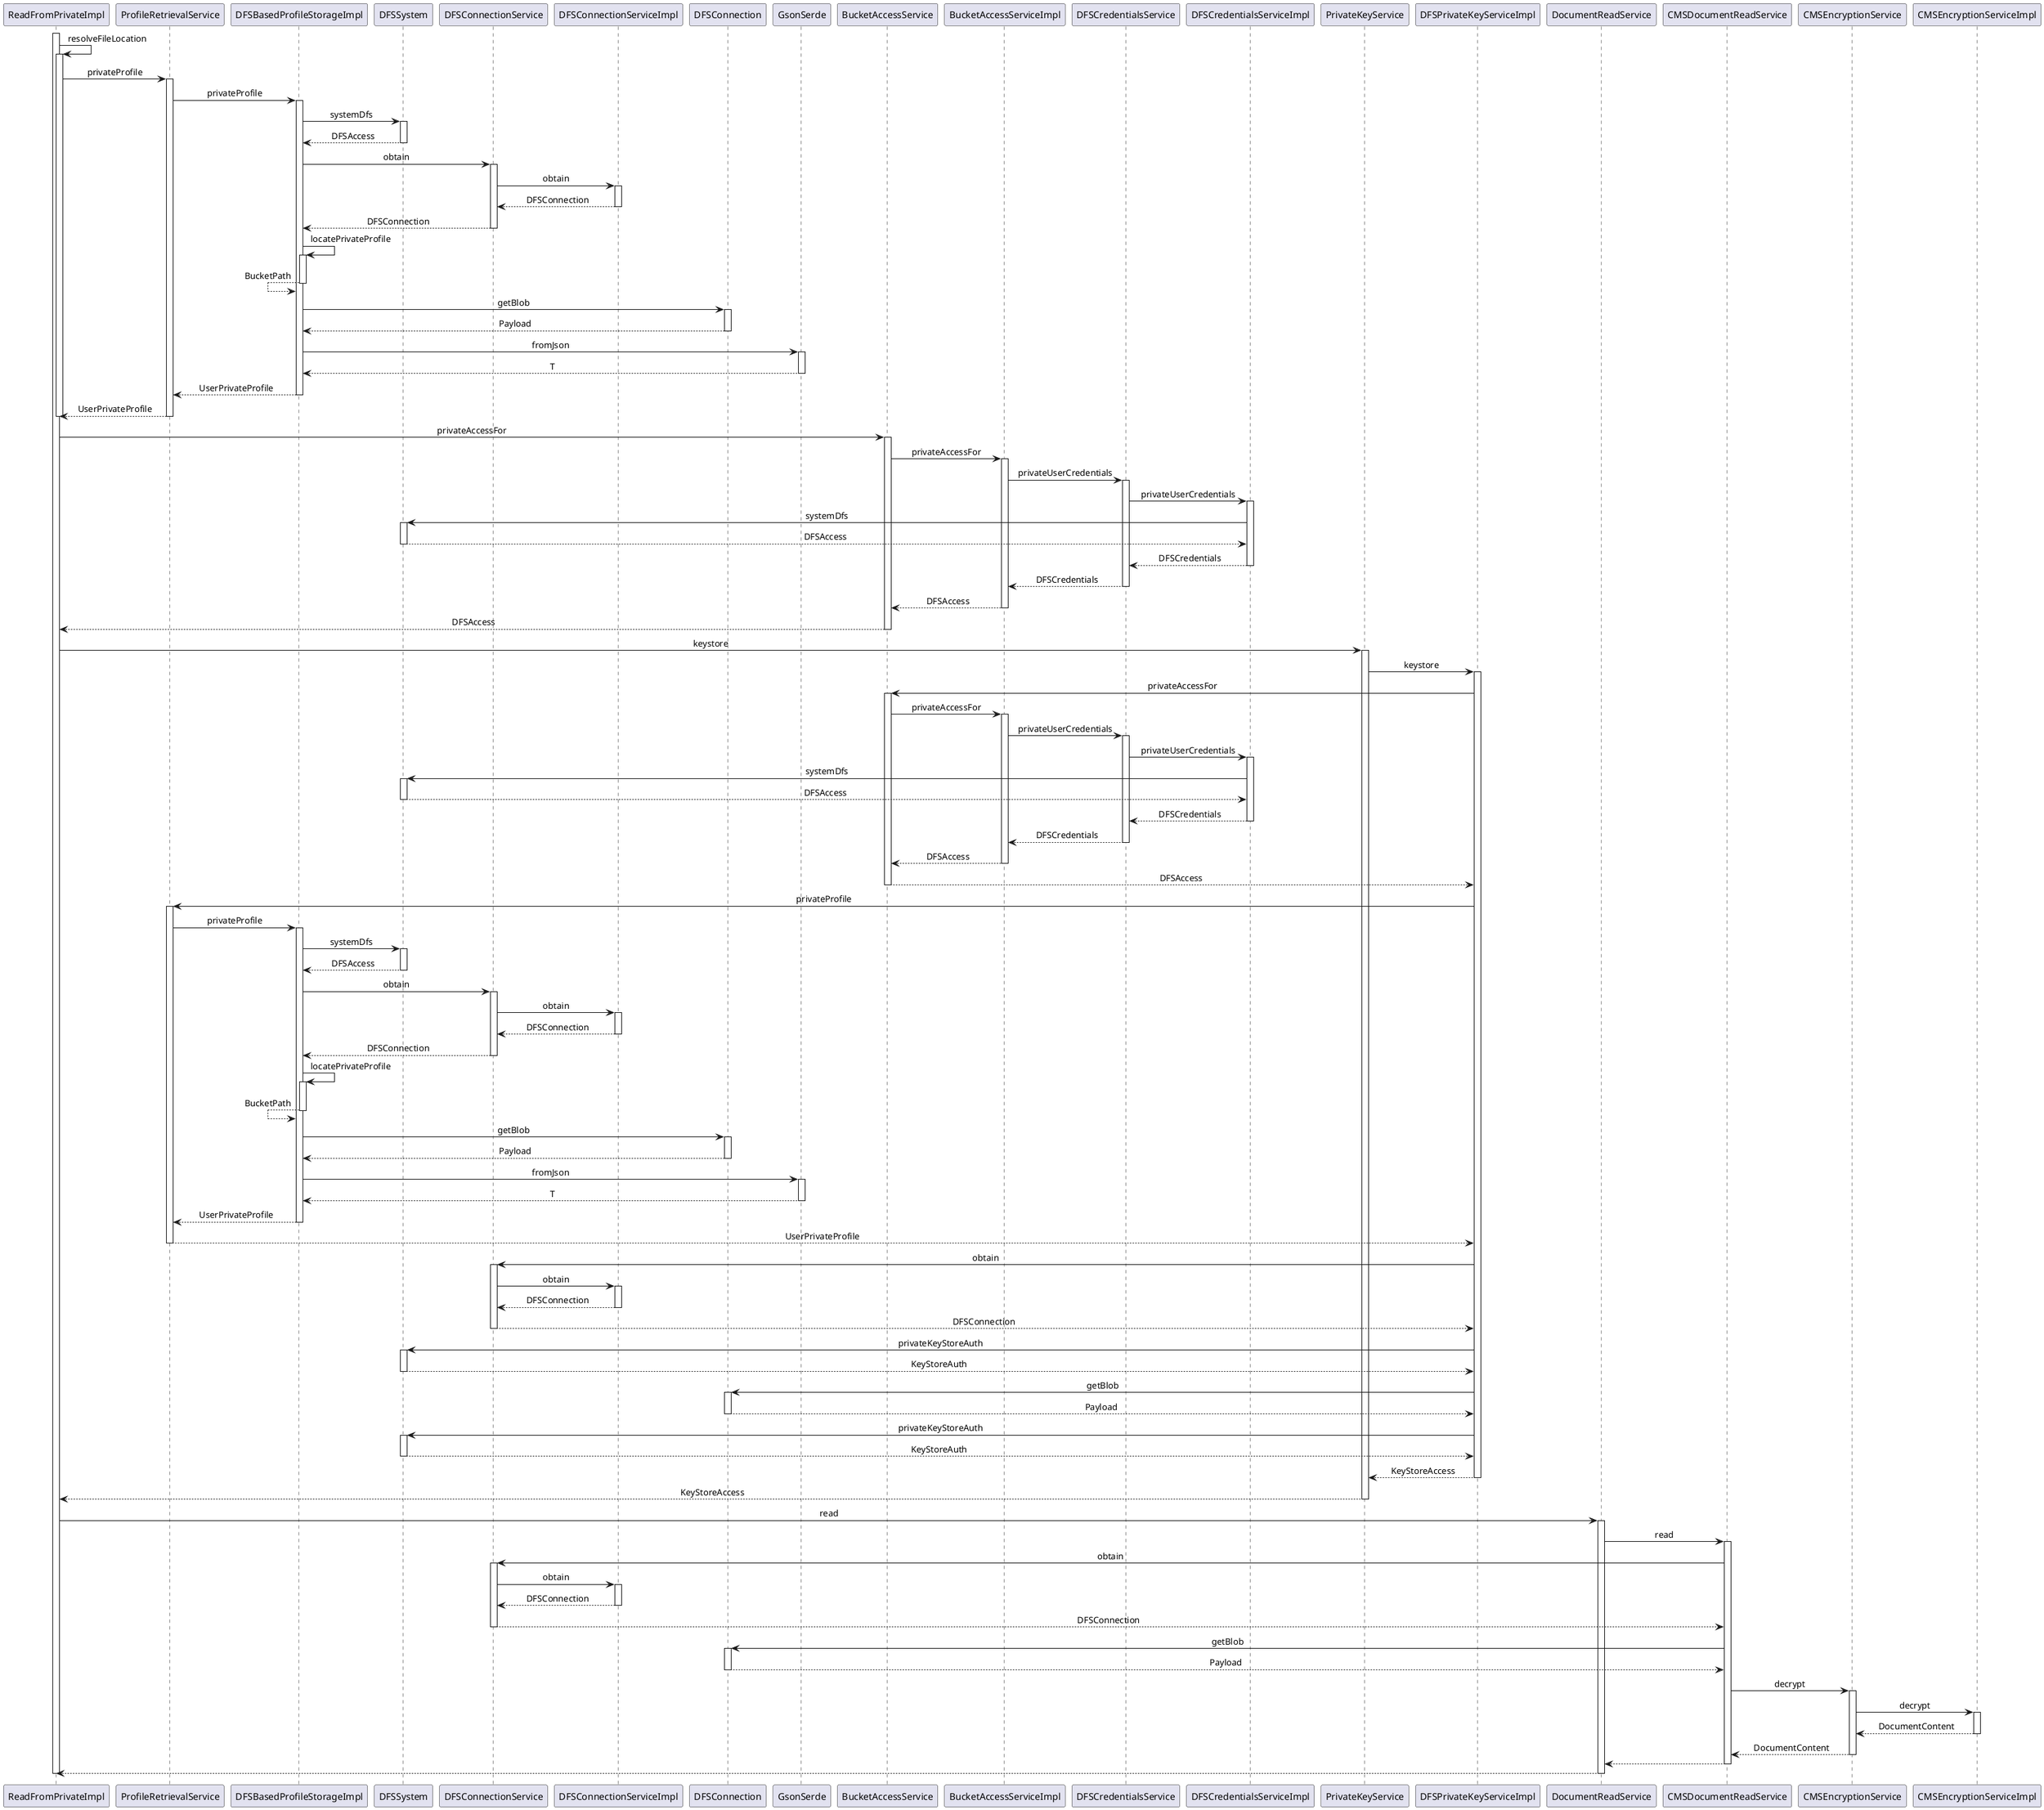 @startuml

skinparam SequenceMessageAlign center

activate ReadFromPrivateImpl
' de.adorsys.datasafe.business.impl.privatestore.actions.ReadFromPrivateImpl
ReadFromPrivateImpl -> ReadFromPrivateImpl : resolveFileLocation

activate ReadFromPrivateImpl
' de.adorsys.datasafe.business.impl.privatestore.actions.ReadFromPrivateImpl
ReadFromPrivateImpl -> ProfileRetrievalService : privateProfile

activate ProfileRetrievalService
' de.adorsys.datasafe.business.api.directory.profile.operations.ProfileRetrievalService
ProfileRetrievalService -> DFSBasedProfileStorageImpl : privateProfile

activate DFSBasedProfileStorageImpl
' de.adorsys.datasafe.business.impl.profile.DFSBasedProfileStorageImpl
DFSBasedProfileStorageImpl -> DFSSystem : systemDfs

activate DFSSystem
' de.adorsys.datasafe.business.impl.profile.DFSSystem
DFSBasedProfileStorageImpl <-- DFSSystem : DFSAccess
deactivate DFSSystem

' de.adorsys.datasafe.business.impl.profile.DFSBasedProfileStorageImpl
DFSBasedProfileStorageImpl -> DFSConnectionService : obtain

activate DFSConnectionService
' de.adorsys.datasafe.business.api.storage.dfs.DFSConnectionService
DFSConnectionService -> DFSConnectionServiceImpl : obtain

activate DFSConnectionServiceImpl
' de.adorsys.datasafe.business.impl.dfs.DFSConnectionServiceImpl
DFSConnectionService <-- DFSConnectionServiceImpl : DFSConnection
deactivate DFSConnectionServiceImpl

' de.adorsys.datasafe.business.api.storage.dfs.DFSConnectionService
DFSBasedProfileStorageImpl <-- DFSConnectionService : DFSConnection
deactivate DFSConnectionService

' de.adorsys.datasafe.business.impl.profile.DFSBasedProfileStorageImpl
DFSBasedProfileStorageImpl -> DFSBasedProfileStorageImpl : locatePrivateProfile

activate DFSBasedProfileStorageImpl
' de.adorsys.datasafe.business.impl.profile.DFSBasedProfileStorageImpl
DFSBasedProfileStorageImpl <-- DFSBasedProfileStorageImpl : BucketPath
deactivate DFSBasedProfileStorageImpl

' de.adorsys.datasafe.business.impl.profile.DFSBasedProfileStorageImpl
DFSBasedProfileStorageImpl -> DFSConnection : getBlob

activate DFSConnection
' de.adorsys.dfs.connection.api.service.api.DFSConnection
DFSBasedProfileStorageImpl <-- DFSConnection : Payload
deactivate DFSConnection

' de.adorsys.datasafe.business.impl.profile.DFSBasedProfileStorageImpl
DFSBasedProfileStorageImpl -> GsonSerde : fromJson

activate GsonSerde
' de.adorsys.datasafe.business.impl.serde.GsonSerde
DFSBasedProfileStorageImpl <-- GsonSerde : T
deactivate GsonSerde

' de.adorsys.datasafe.business.impl.profile.DFSBasedProfileStorageImpl
ProfileRetrievalService <-- DFSBasedProfileStorageImpl : UserPrivateProfile
deactivate DFSBasedProfileStorageImpl

' de.adorsys.datasafe.business.api.directory.profile.operations.ProfileRetrievalService
ReadFromPrivateImpl <-- ProfileRetrievalService : UserPrivateProfile
deactivate ProfileRetrievalService

deactivate ReadFromPrivateImpl

' de.adorsys.datasafe.business.impl.privatestore.actions.ReadFromPrivateImpl
ReadFromPrivateImpl -> BucketAccessService : privateAccessFor

activate BucketAccessService
' de.adorsys.datasafe.business.api.storage.dfs.BucketAccessService
BucketAccessService -> BucketAccessServiceImpl : privateAccessFor

activate BucketAccessServiceImpl
' de.adorsys.datasafe.business.impl.credentials.BucketAccessServiceImpl
BucketAccessServiceImpl -> DFSCredentialsService : privateUserCredentials

activate DFSCredentialsService
' de.adorsys.datasafe.business.api.storage.dfs.credentials.DFSCredentialsService
DFSCredentialsService -> DFSCredentialsServiceImpl : privateUserCredentials

activate DFSCredentialsServiceImpl
' de.adorsys.datasafe.business.impl.credentials.SystemCredentialsServiceImpl
DFSCredentialsServiceImpl -> DFSSystem : systemDfs

activate DFSSystem
' de.adorsys.datasafe.business.impl.profile.DFSSystem
DFSCredentialsServiceImpl <-- DFSSystem : DFSAccess
deactivate DFSSystem

' de.adorsys.datasafe.business.impl.credentials.SystemCredentialsServiceImpl
DFSCredentialsService <-- DFSCredentialsServiceImpl : DFSCredentials
deactivate DFSCredentialsServiceImpl

' de.adorsys.datasafe.business.api.storage.dfs.credentials.DFSCredentialsService
BucketAccessServiceImpl <-- DFSCredentialsService : DFSCredentials
deactivate DFSCredentialsService

' de.adorsys.datasafe.business.impl.credentials.BucketAccessServiceImpl
BucketAccessService <-- BucketAccessServiceImpl : DFSAccess
deactivate BucketAccessServiceImpl

' de.adorsys.datasafe.business.api.storage.dfs.BucketAccessService
ReadFromPrivateImpl <-- BucketAccessService : DFSAccess
deactivate BucketAccessService

' de.adorsys.datasafe.business.impl.privatestore.actions.ReadFromPrivateImpl
ReadFromPrivateImpl -> PrivateKeyService : keystore

activate PrivateKeyService
' de.adorsys.datasafe.business.api.directory.profile.keys.PrivateKeyService
PrivateKeyService -> DFSPrivateKeyServiceImpl : keystore

activate DFSPrivateKeyServiceImpl
' de.adorsys.datasafe.business.impl.credentials.DFSPrivateKeyServiceImpl
DFSPrivateKeyServiceImpl -> BucketAccessService : privateAccessFor

activate BucketAccessService
' de.adorsys.datasafe.business.api.storage.dfs.BucketAccessService
BucketAccessService -> BucketAccessServiceImpl : privateAccessFor

activate BucketAccessServiceImpl
' de.adorsys.datasafe.business.impl.credentials.BucketAccessServiceImpl
BucketAccessServiceImpl -> DFSCredentialsService : privateUserCredentials

activate DFSCredentialsService
' de.adorsys.datasafe.business.api.storage.dfs.credentials.DFSCredentialsService
DFSCredentialsService -> DFSCredentialsServiceImpl : privateUserCredentials

activate DFSCredentialsServiceImpl
' de.adorsys.datasafe.business.impl.credentials.SystemCredentialsServiceImpl
DFSCredentialsServiceImpl -> DFSSystem : systemDfs

activate DFSSystem
' de.adorsys.datasafe.business.impl.profile.DFSSystem
DFSCredentialsServiceImpl <-- DFSSystem : DFSAccess
deactivate DFSSystem

' de.adorsys.datasafe.business.impl.credentials.SystemCredentialsServiceImpl
DFSCredentialsService <-- DFSCredentialsServiceImpl : DFSCredentials
deactivate DFSCredentialsServiceImpl

' de.adorsys.datasafe.business.api.storage.dfs.credentials.DFSCredentialsService
BucketAccessServiceImpl <-- DFSCredentialsService : DFSCredentials
deactivate DFSCredentialsService

' de.adorsys.datasafe.business.impl.credentials.BucketAccessServiceImpl
BucketAccessService <-- BucketAccessServiceImpl : DFSAccess
deactivate BucketAccessServiceImpl

' de.adorsys.datasafe.business.api.storage.dfs.BucketAccessService
DFSPrivateKeyServiceImpl <-- BucketAccessService : DFSAccess
deactivate BucketAccessService

' de.adorsys.datasafe.business.impl.credentials.DFSPrivateKeyServiceImpl
DFSPrivateKeyServiceImpl -> ProfileRetrievalService : privateProfile

activate ProfileRetrievalService
' de.adorsys.datasafe.business.api.directory.profile.operations.ProfileRetrievalService
ProfileRetrievalService -> DFSBasedProfileStorageImpl : privateProfile

activate DFSBasedProfileStorageImpl
' de.adorsys.datasafe.business.impl.profile.DFSBasedProfileStorageImpl
DFSBasedProfileStorageImpl -> DFSSystem : systemDfs

activate DFSSystem
' de.adorsys.datasafe.business.impl.profile.DFSSystem
DFSBasedProfileStorageImpl <-- DFSSystem : DFSAccess
deactivate DFSSystem

' de.adorsys.datasafe.business.impl.profile.DFSBasedProfileStorageImpl
DFSBasedProfileStorageImpl -> DFSConnectionService : obtain

activate DFSConnectionService
' de.adorsys.datasafe.business.api.storage.dfs.DFSConnectionService
DFSConnectionService -> DFSConnectionServiceImpl : obtain

activate DFSConnectionServiceImpl
' de.adorsys.datasafe.business.impl.dfs.DFSConnectionServiceImpl
DFSConnectionService <-- DFSConnectionServiceImpl : DFSConnection
deactivate DFSConnectionServiceImpl

' de.adorsys.datasafe.business.api.storage.dfs.DFSConnectionService
DFSBasedProfileStorageImpl <-- DFSConnectionService : DFSConnection
deactivate DFSConnectionService

' de.adorsys.datasafe.business.impl.profile.DFSBasedProfileStorageImpl
DFSBasedProfileStorageImpl -> DFSBasedProfileStorageImpl : locatePrivateProfile

activate DFSBasedProfileStorageImpl
' de.adorsys.datasafe.business.impl.profile.DFSBasedProfileStorageImpl
DFSBasedProfileStorageImpl <-- DFSBasedProfileStorageImpl : BucketPath
deactivate DFSBasedProfileStorageImpl

' de.adorsys.datasafe.business.impl.profile.DFSBasedProfileStorageImpl
DFSBasedProfileStorageImpl -> DFSConnection : getBlob

activate DFSConnection
' de.adorsys.dfs.connection.api.service.api.DFSConnection
DFSBasedProfileStorageImpl <-- DFSConnection : Payload
deactivate DFSConnection

' de.adorsys.datasafe.business.impl.profile.DFSBasedProfileStorageImpl
DFSBasedProfileStorageImpl -> GsonSerde : fromJson

activate GsonSerde
' de.adorsys.datasafe.business.impl.serde.GsonSerde
DFSBasedProfileStorageImpl <-- GsonSerde : T
deactivate GsonSerde

' de.adorsys.datasafe.business.impl.profile.DFSBasedProfileStorageImpl
ProfileRetrievalService <-- DFSBasedProfileStorageImpl : UserPrivateProfile
deactivate DFSBasedProfileStorageImpl

' de.adorsys.datasafe.business.api.directory.profile.operations.ProfileRetrievalService
DFSPrivateKeyServiceImpl <-- ProfileRetrievalService : UserPrivateProfile
deactivate ProfileRetrievalService

' de.adorsys.datasafe.business.impl.credentials.DFSPrivateKeyServiceImpl
DFSPrivateKeyServiceImpl -> DFSConnectionService : obtain

activate DFSConnectionService
' de.adorsys.datasafe.business.api.storage.dfs.DFSConnectionService
DFSConnectionService -> DFSConnectionServiceImpl : obtain

activate DFSConnectionServiceImpl
' de.adorsys.datasafe.business.impl.dfs.DFSConnectionServiceImpl
DFSConnectionService <-- DFSConnectionServiceImpl : DFSConnection
deactivate DFSConnectionServiceImpl

' de.adorsys.datasafe.business.api.storage.dfs.DFSConnectionService
DFSPrivateKeyServiceImpl <-- DFSConnectionService : DFSConnection
deactivate DFSConnectionService

' de.adorsys.datasafe.business.impl.credentials.DFSPrivateKeyServiceImpl
DFSPrivateKeyServiceImpl -> DFSSystem : privateKeyStoreAuth

activate DFSSystem
' de.adorsys.datasafe.business.impl.profile.DFSSystem
DFSPrivateKeyServiceImpl <-- DFSSystem : KeyStoreAuth
deactivate DFSSystem

' de.adorsys.datasafe.business.impl.credentials.DFSPrivateKeyServiceImpl
DFSPrivateKeyServiceImpl -> DFSConnection : getBlob

activate DFSConnection
' de.adorsys.dfs.connection.api.service.api.DFSConnection
DFSPrivateKeyServiceImpl <-- DFSConnection : Payload
deactivate DFSConnection

' de.adorsys.datasafe.business.impl.credentials.DFSPrivateKeyServiceImpl
DFSPrivateKeyServiceImpl -> DFSSystem : privateKeyStoreAuth

activate DFSSystem
' de.adorsys.datasafe.business.impl.profile.DFSSystem
DFSPrivateKeyServiceImpl <-- DFSSystem : KeyStoreAuth
deactivate DFSSystem

' de.adorsys.datasafe.business.impl.credentials.DFSPrivateKeyServiceImpl
PrivateKeyService <-- DFSPrivateKeyServiceImpl : KeyStoreAccess
deactivate DFSPrivateKeyServiceImpl

' de.adorsys.datasafe.business.api.directory.profile.keys.PrivateKeyService
ReadFromPrivateImpl <-- PrivateKeyService : KeyStoreAccess
deactivate PrivateKeyService

' de.adorsys.datasafe.business.impl.privatestore.actions.ReadFromPrivateImpl
ReadFromPrivateImpl -> DocumentReadService : read

activate DocumentReadService
' de.adorsys.datasafe.business.api.storage.document.DocumentReadService
DocumentReadService -> CMSDocumentReadService : read

activate CMSDocumentReadService
' de.adorsys.datasafe.business.impl.document.cms.CMSDocumentReadService
CMSDocumentReadService -> DFSConnectionService : obtain

activate DFSConnectionService
' de.adorsys.datasafe.business.api.storage.dfs.DFSConnectionService
DFSConnectionService -> DFSConnectionServiceImpl : obtain

activate DFSConnectionServiceImpl
' de.adorsys.datasafe.business.impl.dfs.DFSConnectionServiceImpl
DFSConnectionService <-- DFSConnectionServiceImpl : DFSConnection
deactivate DFSConnectionServiceImpl

' de.adorsys.datasafe.business.api.storage.dfs.DFSConnectionService
CMSDocumentReadService <-- DFSConnectionService : DFSConnection
deactivate DFSConnectionService

' de.adorsys.datasafe.business.impl.document.cms.CMSDocumentReadService
CMSDocumentReadService -> DFSConnection : getBlob

activate DFSConnection
' de.adorsys.dfs.connection.api.service.api.DFSConnection
CMSDocumentReadService <-- DFSConnection : Payload
deactivate DFSConnection

' de.adorsys.datasafe.business.impl.document.cms.CMSDocumentReadService
CMSDocumentReadService -> CMSEncryptionService : decrypt

activate CMSEncryptionService
' de.adorsys.datasafe.business.api.encryption.cmsencryption.CMSEncryptionService
CMSEncryptionService -> CMSEncryptionServiceImpl : decrypt

activate CMSEncryptionServiceImpl
' de.adorsys.datasafe.business.impl.cmsencryption.services.CMSEncryptionServiceImpl
CMSEncryptionService <-- CMSEncryptionServiceImpl : DocumentContent
deactivate CMSEncryptionServiceImpl

' de.adorsys.datasafe.business.api.encryption.cmsencryption.CMSEncryptionService
CMSDocumentReadService <-- CMSEncryptionService : DocumentContent
deactivate CMSEncryptionService

' de.adorsys.datasafe.business.impl.document.cms.CMSDocumentReadService
DocumentReadService <-- CMSDocumentReadService :  
deactivate CMSDocumentReadService

' de.adorsys.datasafe.business.api.storage.document.DocumentReadService
ReadFromPrivateImpl <-- DocumentReadService :  
deactivate DocumentReadService

deactivate ReadFromPrivateImpl

@enduml
